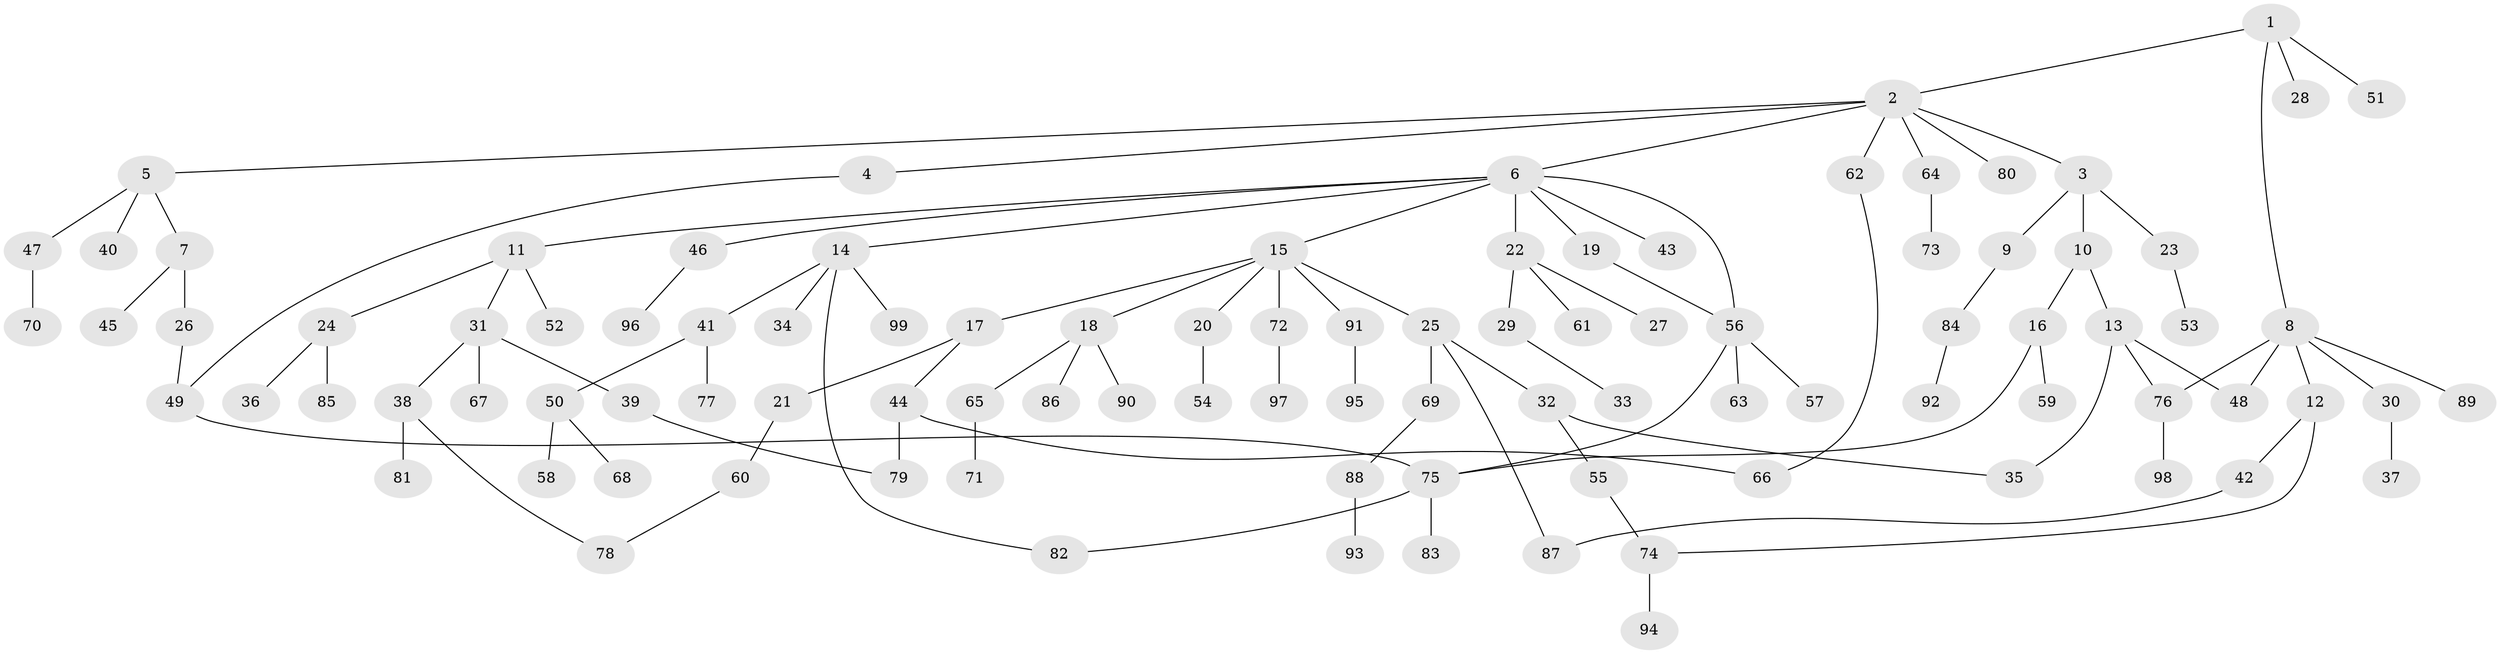 // Generated by graph-tools (version 1.1) at 2025/34/03/09/25 02:34:00]
// undirected, 99 vertices, 111 edges
graph export_dot {
graph [start="1"]
  node [color=gray90,style=filled];
  1;
  2;
  3;
  4;
  5;
  6;
  7;
  8;
  9;
  10;
  11;
  12;
  13;
  14;
  15;
  16;
  17;
  18;
  19;
  20;
  21;
  22;
  23;
  24;
  25;
  26;
  27;
  28;
  29;
  30;
  31;
  32;
  33;
  34;
  35;
  36;
  37;
  38;
  39;
  40;
  41;
  42;
  43;
  44;
  45;
  46;
  47;
  48;
  49;
  50;
  51;
  52;
  53;
  54;
  55;
  56;
  57;
  58;
  59;
  60;
  61;
  62;
  63;
  64;
  65;
  66;
  67;
  68;
  69;
  70;
  71;
  72;
  73;
  74;
  75;
  76;
  77;
  78;
  79;
  80;
  81;
  82;
  83;
  84;
  85;
  86;
  87;
  88;
  89;
  90;
  91;
  92;
  93;
  94;
  95;
  96;
  97;
  98;
  99;
  1 -- 2;
  1 -- 8;
  1 -- 28;
  1 -- 51;
  2 -- 3;
  2 -- 4;
  2 -- 5;
  2 -- 6;
  2 -- 62;
  2 -- 64;
  2 -- 80;
  3 -- 9;
  3 -- 10;
  3 -- 23;
  4 -- 49;
  5 -- 7;
  5 -- 40;
  5 -- 47;
  6 -- 11;
  6 -- 14;
  6 -- 15;
  6 -- 19;
  6 -- 22;
  6 -- 43;
  6 -- 46;
  6 -- 56;
  7 -- 26;
  7 -- 45;
  8 -- 12;
  8 -- 30;
  8 -- 76;
  8 -- 89;
  8 -- 48;
  9 -- 84;
  10 -- 13;
  10 -- 16;
  11 -- 24;
  11 -- 31;
  11 -- 52;
  12 -- 42;
  12 -- 74;
  13 -- 35;
  13 -- 48;
  13 -- 76;
  14 -- 34;
  14 -- 41;
  14 -- 99;
  14 -- 82;
  15 -- 17;
  15 -- 18;
  15 -- 20;
  15 -- 25;
  15 -- 72;
  15 -- 91;
  16 -- 59;
  16 -- 75;
  17 -- 21;
  17 -- 44;
  18 -- 65;
  18 -- 86;
  18 -- 90;
  19 -- 56;
  20 -- 54;
  21 -- 60;
  22 -- 27;
  22 -- 29;
  22 -- 61;
  23 -- 53;
  24 -- 36;
  24 -- 85;
  25 -- 32;
  25 -- 69;
  25 -- 87;
  26 -- 49;
  29 -- 33;
  30 -- 37;
  31 -- 38;
  31 -- 39;
  31 -- 67;
  32 -- 55;
  32 -- 35;
  38 -- 81;
  38 -- 78;
  39 -- 79;
  41 -- 50;
  41 -- 77;
  42 -- 87;
  44 -- 66;
  44 -- 79;
  46 -- 96;
  47 -- 70;
  49 -- 75;
  50 -- 58;
  50 -- 68;
  55 -- 74;
  56 -- 57;
  56 -- 63;
  56 -- 75;
  60 -- 78;
  62 -- 66;
  64 -- 73;
  65 -- 71;
  69 -- 88;
  72 -- 97;
  74 -- 94;
  75 -- 82;
  75 -- 83;
  76 -- 98;
  84 -- 92;
  88 -- 93;
  91 -- 95;
}
